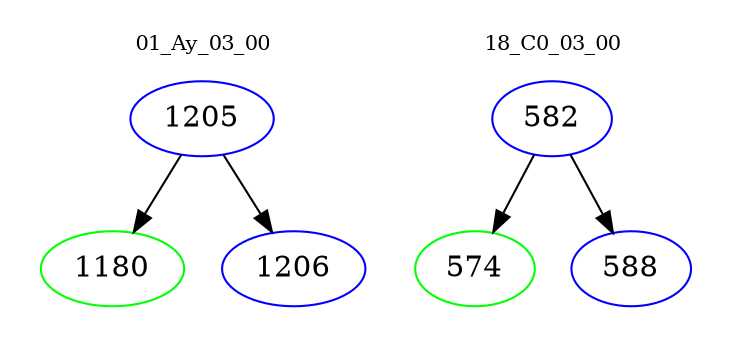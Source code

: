 digraph{
subgraph cluster_0 {
color = white
label = "01_Ay_03_00";
fontsize=10;
T0_1205 [label="1205", color="blue"]
T0_1205 -> T0_1180 [color="black"]
T0_1180 [label="1180", color="green"]
T0_1205 -> T0_1206 [color="black"]
T0_1206 [label="1206", color="blue"]
}
subgraph cluster_1 {
color = white
label = "18_C0_03_00";
fontsize=10;
T1_582 [label="582", color="blue"]
T1_582 -> T1_574 [color="black"]
T1_574 [label="574", color="green"]
T1_582 -> T1_588 [color="black"]
T1_588 [label="588", color="blue"]
}
}
